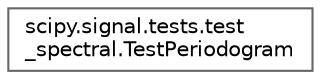 digraph "Graphical Class Hierarchy"
{
 // LATEX_PDF_SIZE
  bgcolor="transparent";
  edge [fontname=Helvetica,fontsize=10,labelfontname=Helvetica,labelfontsize=10];
  node [fontname=Helvetica,fontsize=10,shape=box,height=0.2,width=0.4];
  rankdir="LR";
  Node0 [id="Node000000",label="scipy.signal.tests.test\l_spectral.TestPeriodogram",height=0.2,width=0.4,color="grey40", fillcolor="white", style="filled",URL="$dd/d15/classscipy_1_1signal_1_1tests_1_1test__spectral_1_1TestPeriodogram.html",tooltip=" "];
}
